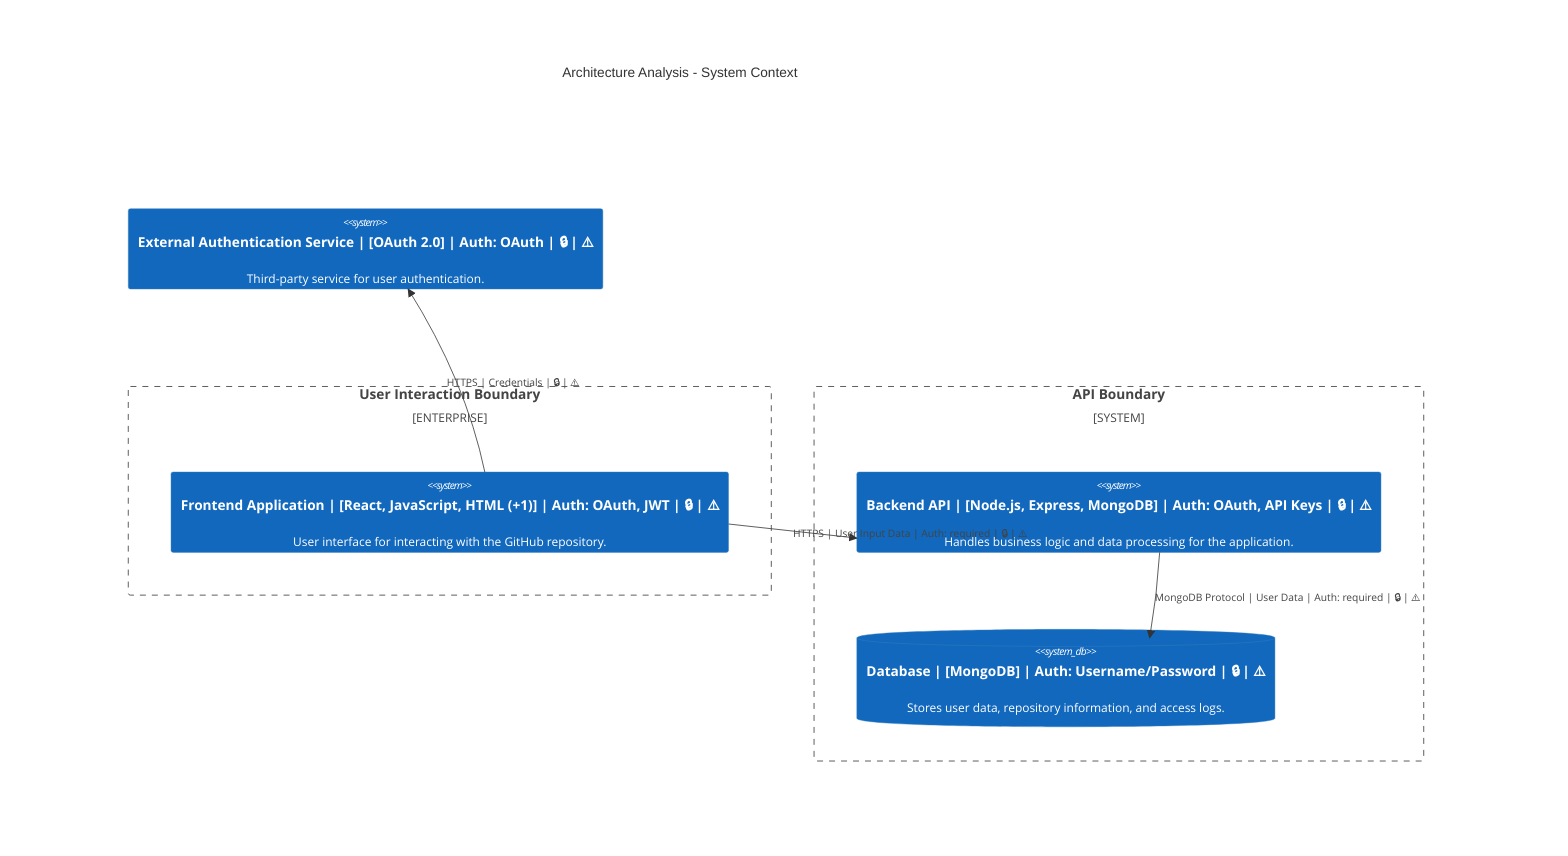 C4Context
    title Architecture Analysis - System Context
    Enterprise_Boundary(tb_User_Interaction_Boundary, "User Interaction Boundary") {
        System(Frontend_Application, "Frontend Application | [React, JavaScript, HTML (+1)] | Auth: OAuth, JWT | 🔒 | ⚠️", "User interface for interacting with the GitHub repository.")
    }
    System_Boundary(tb_API_Boundary, "API Boundary") {
        System(Backend_API, "Backend API | [Node.js, Express, MongoDB] | Auth: OAuth, API Keys | 🔒 | ⚠️", "Handles business logic and data processing for the application.")
        SystemDb(Database, "Database | [MongoDB] | Auth: Username/Password | 🔒 | ⚠️", "Stores user data, repository information, and access logs.")
    }
    System(External_Authentication_Service, "External Authentication Service | [OAuth 2.0] | Auth: OAuth | 🔒 | ⚠️", "Third-party service for user authentication.")

    Rel(Frontend_Application, Backend_API, "HTTPS | User Input Data | Auth: required | 🔒 | ⚠️")
    Rel(Backend_API, Database, "MongoDB Protocol | User Data | Auth: required | 🔒 | ⚠️")
    Rel(Frontend_Application, External_Authentication_Service, "HTTPS | Credentials | 🔒 | ⚠️")